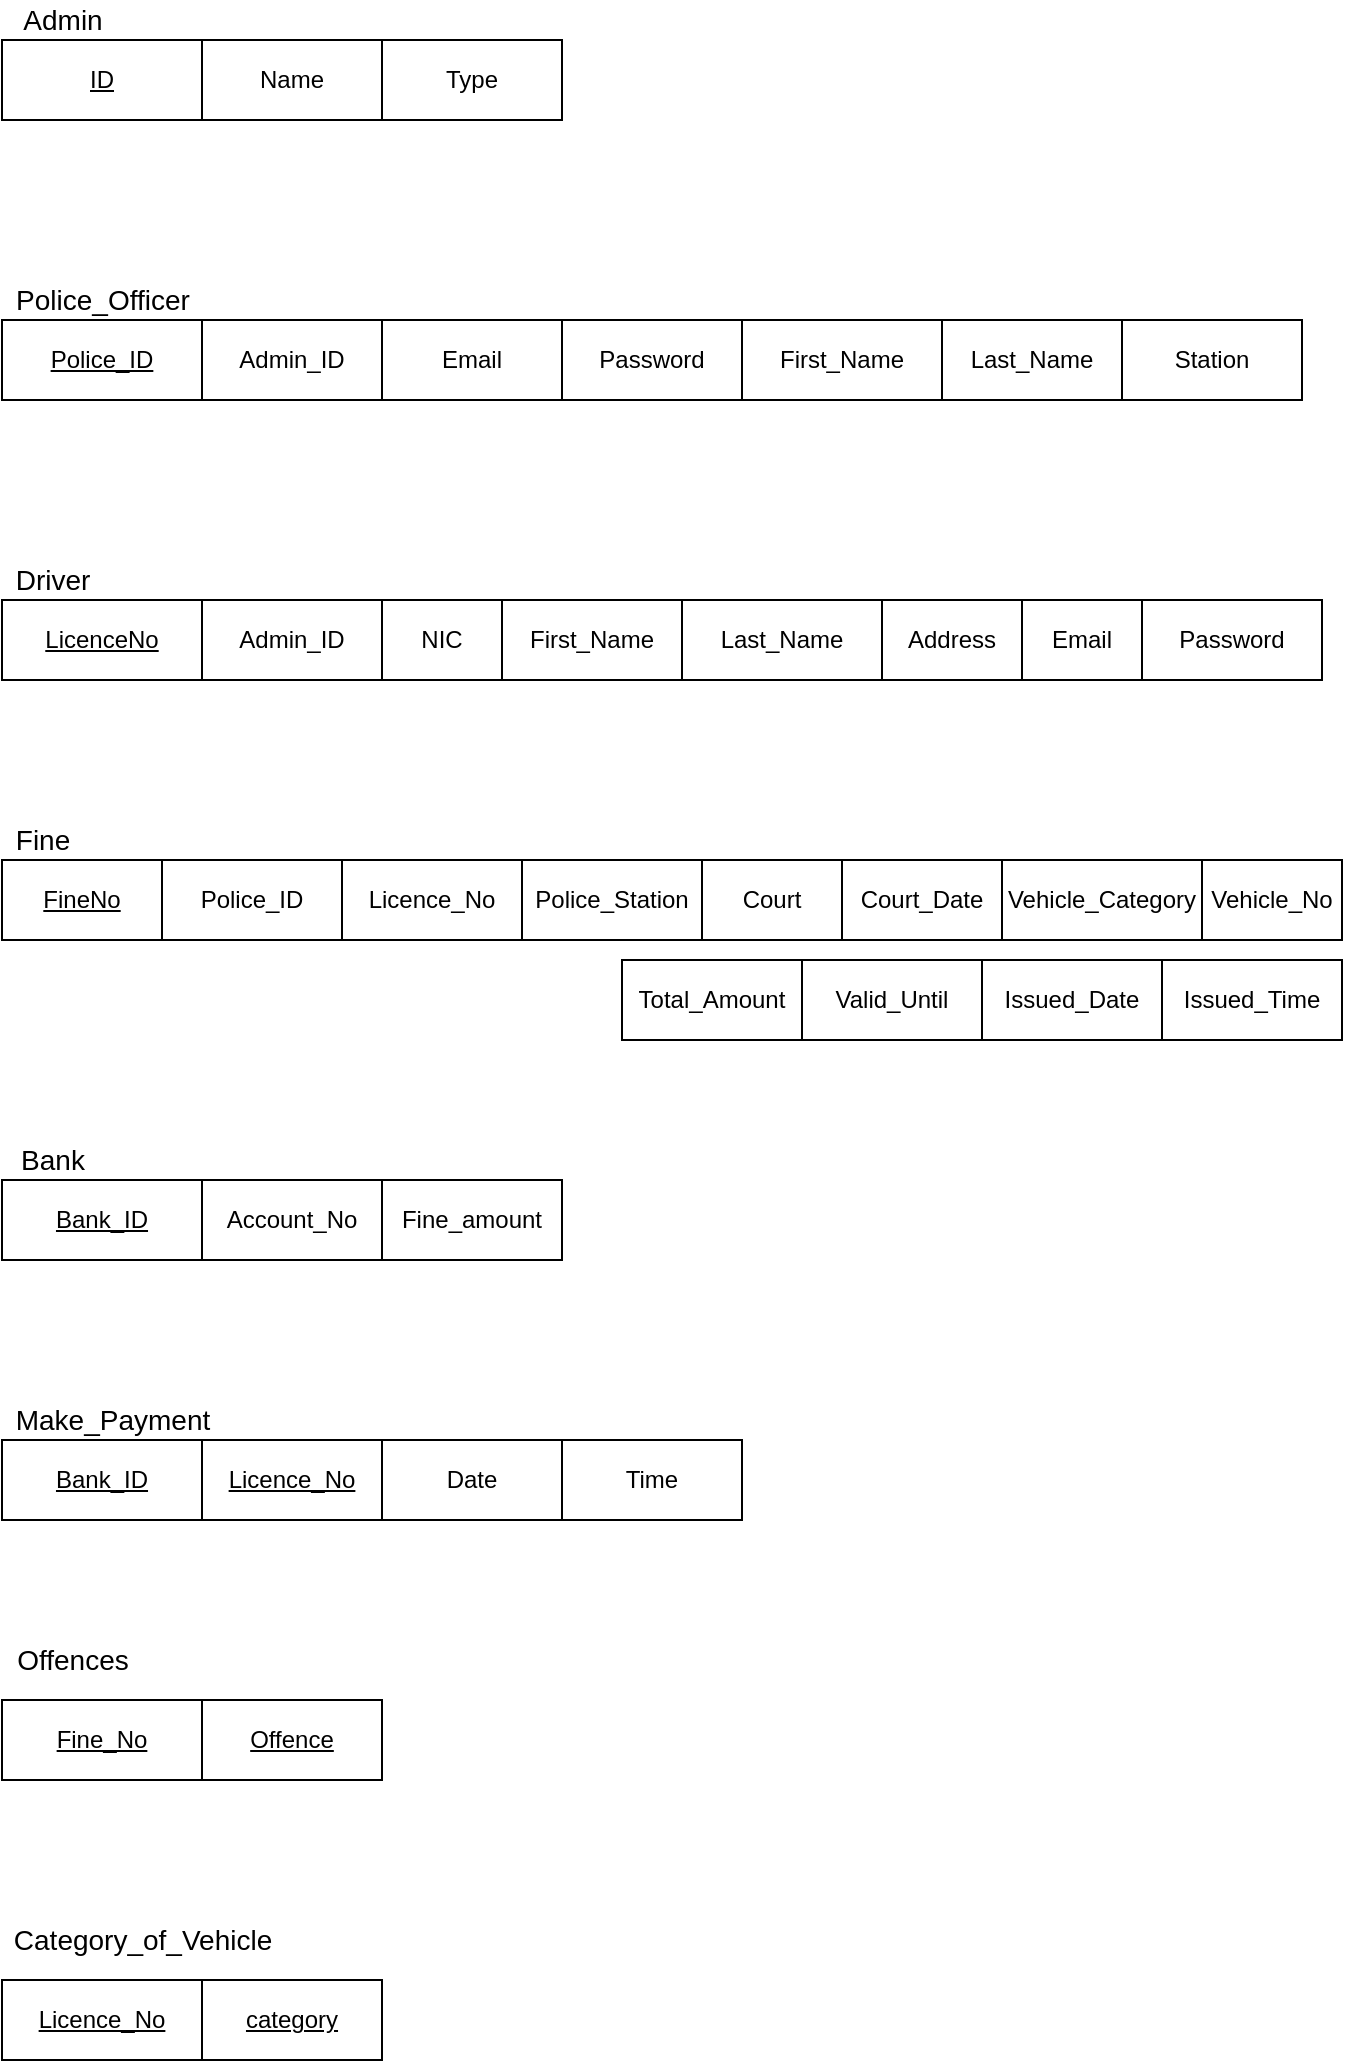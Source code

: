 <mxfile version="12.9.11" type="device"><diagram id="5rsd5jtNSa2mIJ0FtEkO" name="Page-1"><mxGraphModel dx="868" dy="544" grid="1" gridSize="10" guides="1" tooltips="1" connect="1" arrows="1" fold="1" page="1" pageScale="1" pageWidth="827" pageHeight="1169" math="0" shadow="0"><root><mxCell id="0"/><mxCell id="1" parent="0"/><mxCell id="LDXQOjxlIws215ZxBdcl-1" value="&lt;font style=&quot;font-size: 14px&quot;&gt;Admin&lt;/font&gt;" style="text;html=1;align=center;verticalAlign=middle;resizable=0;points=[];autosize=1;" vertex="1" parent="1"><mxGeometry x="120" y="60" width="60" height="20" as="geometry"/></mxCell><mxCell id="LDXQOjxlIws215ZxBdcl-2" value="&lt;font style=&quot;font-size: 14px&quot;&gt;Police_Officer&lt;/font&gt;" style="text;html=1;align=center;verticalAlign=middle;resizable=0;points=[];autosize=1;" vertex="1" parent="1"><mxGeometry x="120" y="200" width="100" height="20" as="geometry"/></mxCell><mxCell id="LDXQOjxlIws215ZxBdcl-3" value="&lt;font style=&quot;font-size: 14px&quot;&gt;Driver&lt;/font&gt;" style="text;html=1;align=center;verticalAlign=middle;resizable=0;points=[];autosize=1;" vertex="1" parent="1"><mxGeometry x="120" y="340" width="50" height="20" as="geometry"/></mxCell><mxCell id="LDXQOjxlIws215ZxBdcl-4" value="&lt;font style=&quot;font-size: 14px&quot;&gt;Fine&lt;/font&gt;" style="text;html=1;align=center;verticalAlign=middle;resizable=0;points=[];autosize=1;" vertex="1" parent="1"><mxGeometry x="120" y="470" width="40" height="20" as="geometry"/></mxCell><mxCell id="LDXQOjxlIws215ZxBdcl-5" value="&lt;font style=&quot;font-size: 14px&quot;&gt;Bank&lt;/font&gt;" style="text;html=1;align=center;verticalAlign=middle;resizable=0;points=[];autosize=1;" vertex="1" parent="1"><mxGeometry x="120" y="630" width="50" height="20" as="geometry"/></mxCell><mxCell id="LDXQOjxlIws215ZxBdcl-6" value="&lt;font style=&quot;font-size: 14px&quot;&gt;Make_Payment&lt;/font&gt;" style="text;html=1;align=center;verticalAlign=middle;resizable=0;points=[];autosize=1;" vertex="1" parent="1"><mxGeometry x="120" y="760" width="110" height="20" as="geometry"/></mxCell><mxCell id="LDXQOjxlIws215ZxBdcl-7" value="&lt;font style=&quot;font-size: 14px&quot;&gt;Offences&lt;/font&gt;" style="text;html=1;align=center;verticalAlign=middle;resizable=0;points=[];autosize=1;" vertex="1" parent="1"><mxGeometry x="120" y="880" width="70" height="20" as="geometry"/></mxCell><mxCell id="LDXQOjxlIws215ZxBdcl-8" value="&lt;u&gt;&lt;font style=&quot;font-size: 12px&quot;&gt;ID&lt;/font&gt;&lt;/u&gt;" style="rounded=0;whiteSpace=wrap;html=1;" vertex="1" parent="1"><mxGeometry x="120" y="80" width="100" height="40" as="geometry"/></mxCell><mxCell id="LDXQOjxlIws215ZxBdcl-9" value="Name" style="rounded=0;whiteSpace=wrap;html=1;" vertex="1" parent="1"><mxGeometry x="220" y="80" width="90" height="40" as="geometry"/></mxCell><mxCell id="LDXQOjxlIws215ZxBdcl-10" value="Type" style="rounded=0;whiteSpace=wrap;html=1;" vertex="1" parent="1"><mxGeometry x="310" y="80" width="90" height="40" as="geometry"/></mxCell><mxCell id="LDXQOjxlIws215ZxBdcl-11" value="&lt;u&gt;&lt;font style=&quot;font-size: 12px&quot;&gt;Police_ID&lt;/font&gt;&lt;/u&gt;" style="rounded=0;whiteSpace=wrap;html=1;" vertex="1" parent="1"><mxGeometry x="120" y="220" width="100" height="40" as="geometry"/></mxCell><mxCell id="LDXQOjxlIws215ZxBdcl-12" value="Admin_ID" style="rounded=0;whiteSpace=wrap;html=1;" vertex="1" parent="1"><mxGeometry x="220" y="220" width="90" height="40" as="geometry"/></mxCell><mxCell id="LDXQOjxlIws215ZxBdcl-13" value="Email" style="rounded=0;whiteSpace=wrap;html=1;" vertex="1" parent="1"><mxGeometry x="310" y="220" width="90" height="40" as="geometry"/></mxCell><mxCell id="LDXQOjxlIws215ZxBdcl-14" value="Password" style="rounded=0;whiteSpace=wrap;html=1;" vertex="1" parent="1"><mxGeometry x="400" y="220" width="90" height="40" as="geometry"/></mxCell><mxCell id="LDXQOjxlIws215ZxBdcl-15" value="&lt;u&gt;&lt;font style=&quot;font-size: 12px&quot;&gt;LicenceNo&lt;/font&gt;&lt;/u&gt;" style="rounded=0;whiteSpace=wrap;html=1;" vertex="1" parent="1"><mxGeometry x="120" y="360" width="100" height="40" as="geometry"/></mxCell><mxCell id="LDXQOjxlIws215ZxBdcl-16" value="Admin_ID" style="rounded=0;whiteSpace=wrap;html=1;" vertex="1" parent="1"><mxGeometry x="220" y="360" width="90" height="40" as="geometry"/></mxCell><mxCell id="LDXQOjxlIws215ZxBdcl-17" value="NIC" style="rounded=0;whiteSpace=wrap;html=1;" vertex="1" parent="1"><mxGeometry x="310" y="360" width="60" height="40" as="geometry"/></mxCell><mxCell id="LDXQOjxlIws215ZxBdcl-18" value="First_Name" style="rounded=0;whiteSpace=wrap;html=1;" vertex="1" parent="1"><mxGeometry x="370" y="360" width="90" height="40" as="geometry"/></mxCell><mxCell id="LDXQOjxlIws215ZxBdcl-19" value="&lt;font style=&quot;font-size: 12px&quot;&gt;Last_Name&lt;/font&gt;" style="rounded=0;whiteSpace=wrap;html=1;" vertex="1" parent="1"><mxGeometry x="460" y="360" width="100" height="40" as="geometry"/></mxCell><mxCell id="LDXQOjxlIws215ZxBdcl-20" value="Address" style="rounded=0;whiteSpace=wrap;html=1;" vertex="1" parent="1"><mxGeometry x="560" y="360" width="70" height="40" as="geometry"/></mxCell><mxCell id="LDXQOjxlIws215ZxBdcl-21" value="Email" style="rounded=0;whiteSpace=wrap;html=1;" vertex="1" parent="1"><mxGeometry x="630" y="360" width="60" height="40" as="geometry"/></mxCell><mxCell id="LDXQOjxlIws215ZxBdcl-22" value="Password" style="rounded=0;whiteSpace=wrap;html=1;" vertex="1" parent="1"><mxGeometry x="690" y="360" width="90" height="40" as="geometry"/></mxCell><mxCell id="LDXQOjxlIws215ZxBdcl-23" value="First_Name" style="rounded=0;whiteSpace=wrap;html=1;" vertex="1" parent="1"><mxGeometry x="490" y="220" width="100" height="40" as="geometry"/></mxCell><mxCell id="LDXQOjxlIws215ZxBdcl-24" value="Last_Name" style="rounded=0;whiteSpace=wrap;html=1;" vertex="1" parent="1"><mxGeometry x="590" y="220" width="90" height="40" as="geometry"/></mxCell><mxCell id="LDXQOjxlIws215ZxBdcl-25" value="Station" style="rounded=0;whiteSpace=wrap;html=1;" vertex="1" parent="1"><mxGeometry x="680" y="220" width="90" height="40" as="geometry"/></mxCell><mxCell id="LDXQOjxlIws215ZxBdcl-26" value="&lt;u&gt;&lt;font style=&quot;font-size: 12px&quot;&gt;FineNo&lt;/font&gt;&lt;/u&gt;" style="rounded=0;whiteSpace=wrap;html=1;" vertex="1" parent="1"><mxGeometry x="120" y="490" width="80" height="40" as="geometry"/></mxCell><mxCell id="LDXQOjxlIws215ZxBdcl-27" value="Police_ID" style="rounded=0;whiteSpace=wrap;html=1;" vertex="1" parent="1"><mxGeometry x="200" y="490" width="90" height="40" as="geometry"/></mxCell><mxCell id="LDXQOjxlIws215ZxBdcl-28" value="Police_Station" style="rounded=0;whiteSpace=wrap;html=1;" vertex="1" parent="1"><mxGeometry x="380" y="490" width="90" height="40" as="geometry"/></mxCell><mxCell id="LDXQOjxlIws215ZxBdcl-29" value="Licence_No" style="rounded=0;whiteSpace=wrap;html=1;" vertex="1" parent="1"><mxGeometry x="290" y="490" width="90" height="40" as="geometry"/></mxCell><mxCell id="LDXQOjxlIws215ZxBdcl-30" value="Court" style="rounded=0;whiteSpace=wrap;html=1;" vertex="1" parent="1"><mxGeometry x="470" y="490" width="70" height="40" as="geometry"/></mxCell><mxCell id="LDXQOjxlIws215ZxBdcl-31" value="&lt;font style=&quot;font-size: 12px&quot;&gt;Court_Date&lt;/font&gt;" style="rounded=0;whiteSpace=wrap;html=1;" vertex="1" parent="1"><mxGeometry x="540" y="490" width="80" height="40" as="geometry"/></mxCell><mxCell id="LDXQOjxlIws215ZxBdcl-32" value="Vehicle_Category" style="rounded=0;whiteSpace=wrap;html=1;" vertex="1" parent="1"><mxGeometry x="620" y="490" width="100" height="40" as="geometry"/></mxCell><mxCell id="LDXQOjxlIws215ZxBdcl-33" value="Total_Amount" style="rounded=0;whiteSpace=wrap;html=1;" vertex="1" parent="1"><mxGeometry x="430" y="540" width="90" height="40" as="geometry"/></mxCell><mxCell id="LDXQOjxlIws215ZxBdcl-34" value="Valid_Until" style="rounded=0;whiteSpace=wrap;html=1;" vertex="1" parent="1"><mxGeometry x="520" y="540" width="90" height="40" as="geometry"/></mxCell><mxCell id="LDXQOjxlIws215ZxBdcl-35" value="Issued_Date" style="rounded=0;whiteSpace=wrap;html=1;" vertex="1" parent="1"><mxGeometry x="610" y="540" width="90" height="40" as="geometry"/></mxCell><mxCell id="LDXQOjxlIws215ZxBdcl-36" value="Issued_Time" style="rounded=0;whiteSpace=wrap;html=1;" vertex="1" parent="1"><mxGeometry x="700" y="540" width="90" height="40" as="geometry"/></mxCell><mxCell id="LDXQOjxlIws215ZxBdcl-37" value="Vehicle_No" style="rounded=0;whiteSpace=wrap;html=1;" vertex="1" parent="1"><mxGeometry x="720" y="490" width="70" height="40" as="geometry"/></mxCell><mxCell id="LDXQOjxlIws215ZxBdcl-38" value="&lt;u&gt;&lt;font style=&quot;font-size: 12px&quot;&gt;Bank_ID&lt;/font&gt;&lt;/u&gt;" style="rounded=0;whiteSpace=wrap;html=1;" vertex="1" parent="1"><mxGeometry x="120" y="650" width="100" height="40" as="geometry"/></mxCell><mxCell id="LDXQOjxlIws215ZxBdcl-39" value="Account_No" style="rounded=0;whiteSpace=wrap;html=1;" vertex="1" parent="1"><mxGeometry x="220" y="650" width="90" height="40" as="geometry"/></mxCell><mxCell id="LDXQOjxlIws215ZxBdcl-40" value="Fine_amount" style="rounded=0;whiteSpace=wrap;html=1;" vertex="1" parent="1"><mxGeometry x="310" y="650" width="90" height="40" as="geometry"/></mxCell><mxCell id="LDXQOjxlIws215ZxBdcl-41" value="&lt;u&gt;&lt;font style=&quot;font-size: 12px&quot;&gt;Bank_ID&lt;/font&gt;&lt;/u&gt;" style="rounded=0;whiteSpace=wrap;html=1;" vertex="1" parent="1"><mxGeometry x="120" y="780" width="100" height="40" as="geometry"/></mxCell><mxCell id="LDXQOjxlIws215ZxBdcl-42" value="&lt;u&gt;Licence_No&lt;/u&gt;" style="rounded=0;whiteSpace=wrap;html=1;" vertex="1" parent="1"><mxGeometry x="220" y="780" width="90" height="40" as="geometry"/></mxCell><mxCell id="LDXQOjxlIws215ZxBdcl-43" value="Date" style="rounded=0;whiteSpace=wrap;html=1;" vertex="1" parent="1"><mxGeometry x="310" y="780" width="90" height="40" as="geometry"/></mxCell><mxCell id="LDXQOjxlIws215ZxBdcl-44" value="Time" style="rounded=0;whiteSpace=wrap;html=1;" vertex="1" parent="1"><mxGeometry x="400" y="780" width="90" height="40" as="geometry"/></mxCell><mxCell id="LDXQOjxlIws215ZxBdcl-45" value="&lt;font style=&quot;font-size: 14px&quot;&gt;Category_of_Vehicle&lt;/font&gt;" style="text;html=1;align=center;verticalAlign=middle;resizable=0;points=[];autosize=1;" vertex="1" parent="1"><mxGeometry x="120" y="1020" width="140" height="20" as="geometry"/></mxCell><mxCell id="LDXQOjxlIws215ZxBdcl-46" value="&lt;u&gt;&lt;font style=&quot;font-size: 12px&quot;&gt;Fine_No&lt;/font&gt;&lt;/u&gt;" style="rounded=0;whiteSpace=wrap;html=1;" vertex="1" parent="1"><mxGeometry x="120" y="910" width="100" height="40" as="geometry"/></mxCell><mxCell id="LDXQOjxlIws215ZxBdcl-47" value="&lt;u&gt;Offence&lt;/u&gt;" style="rounded=0;whiteSpace=wrap;html=1;" vertex="1" parent="1"><mxGeometry x="220" y="910" width="90" height="40" as="geometry"/></mxCell><mxCell id="LDXQOjxlIws215ZxBdcl-49" value="&lt;u&gt;&lt;font style=&quot;font-size: 12px&quot;&gt;Licence_No&lt;/font&gt;&lt;/u&gt;" style="rounded=0;whiteSpace=wrap;html=1;" vertex="1" parent="1"><mxGeometry x="120" y="1050" width="100" height="40" as="geometry"/></mxCell><mxCell id="LDXQOjxlIws215ZxBdcl-50" value="&lt;u&gt;category&lt;/u&gt;" style="rounded=0;whiteSpace=wrap;html=1;" vertex="1" parent="1"><mxGeometry x="220" y="1050" width="90" height="40" as="geometry"/></mxCell></root></mxGraphModel></diagram></mxfile>
